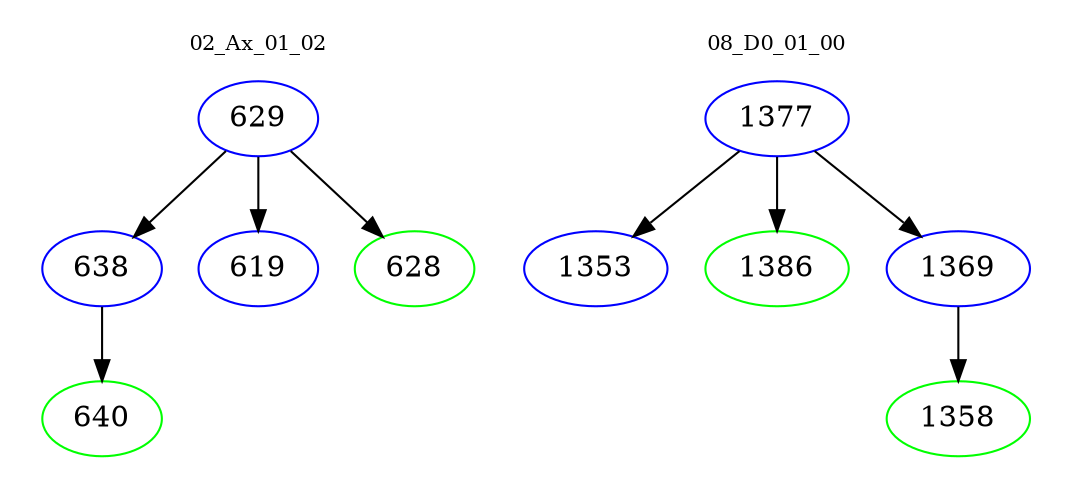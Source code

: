 digraph{
subgraph cluster_0 {
color = white
label = "02_Ax_01_02";
fontsize=10;
T0_629 [label="629", color="blue"]
T0_629 -> T0_638 [color="black"]
T0_638 [label="638", color="blue"]
T0_638 -> T0_640 [color="black"]
T0_640 [label="640", color="green"]
T0_629 -> T0_619 [color="black"]
T0_619 [label="619", color="blue"]
T0_629 -> T0_628 [color="black"]
T0_628 [label="628", color="green"]
}
subgraph cluster_1 {
color = white
label = "08_D0_01_00";
fontsize=10;
T1_1377 [label="1377", color="blue"]
T1_1377 -> T1_1353 [color="black"]
T1_1353 [label="1353", color="blue"]
T1_1377 -> T1_1386 [color="black"]
T1_1386 [label="1386", color="green"]
T1_1377 -> T1_1369 [color="black"]
T1_1369 [label="1369", color="blue"]
T1_1369 -> T1_1358 [color="black"]
T1_1358 [label="1358", color="green"]
}
}
